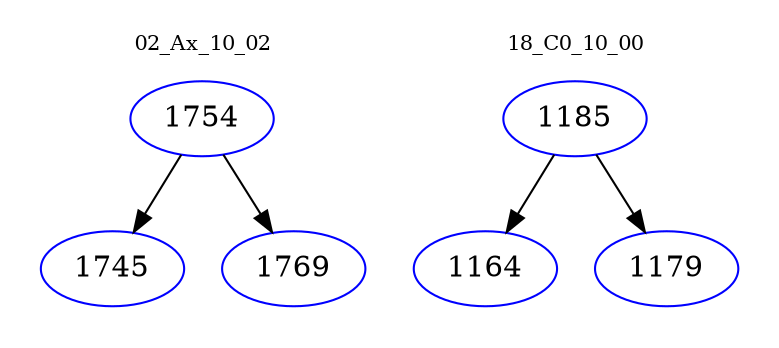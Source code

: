 digraph{
subgraph cluster_0 {
color = white
label = "02_Ax_10_02";
fontsize=10;
T0_1754 [label="1754", color="blue"]
T0_1754 -> T0_1745 [color="black"]
T0_1745 [label="1745", color="blue"]
T0_1754 -> T0_1769 [color="black"]
T0_1769 [label="1769", color="blue"]
}
subgraph cluster_1 {
color = white
label = "18_C0_10_00";
fontsize=10;
T1_1185 [label="1185", color="blue"]
T1_1185 -> T1_1164 [color="black"]
T1_1164 [label="1164", color="blue"]
T1_1185 -> T1_1179 [color="black"]
T1_1179 [label="1179", color="blue"]
}
}
